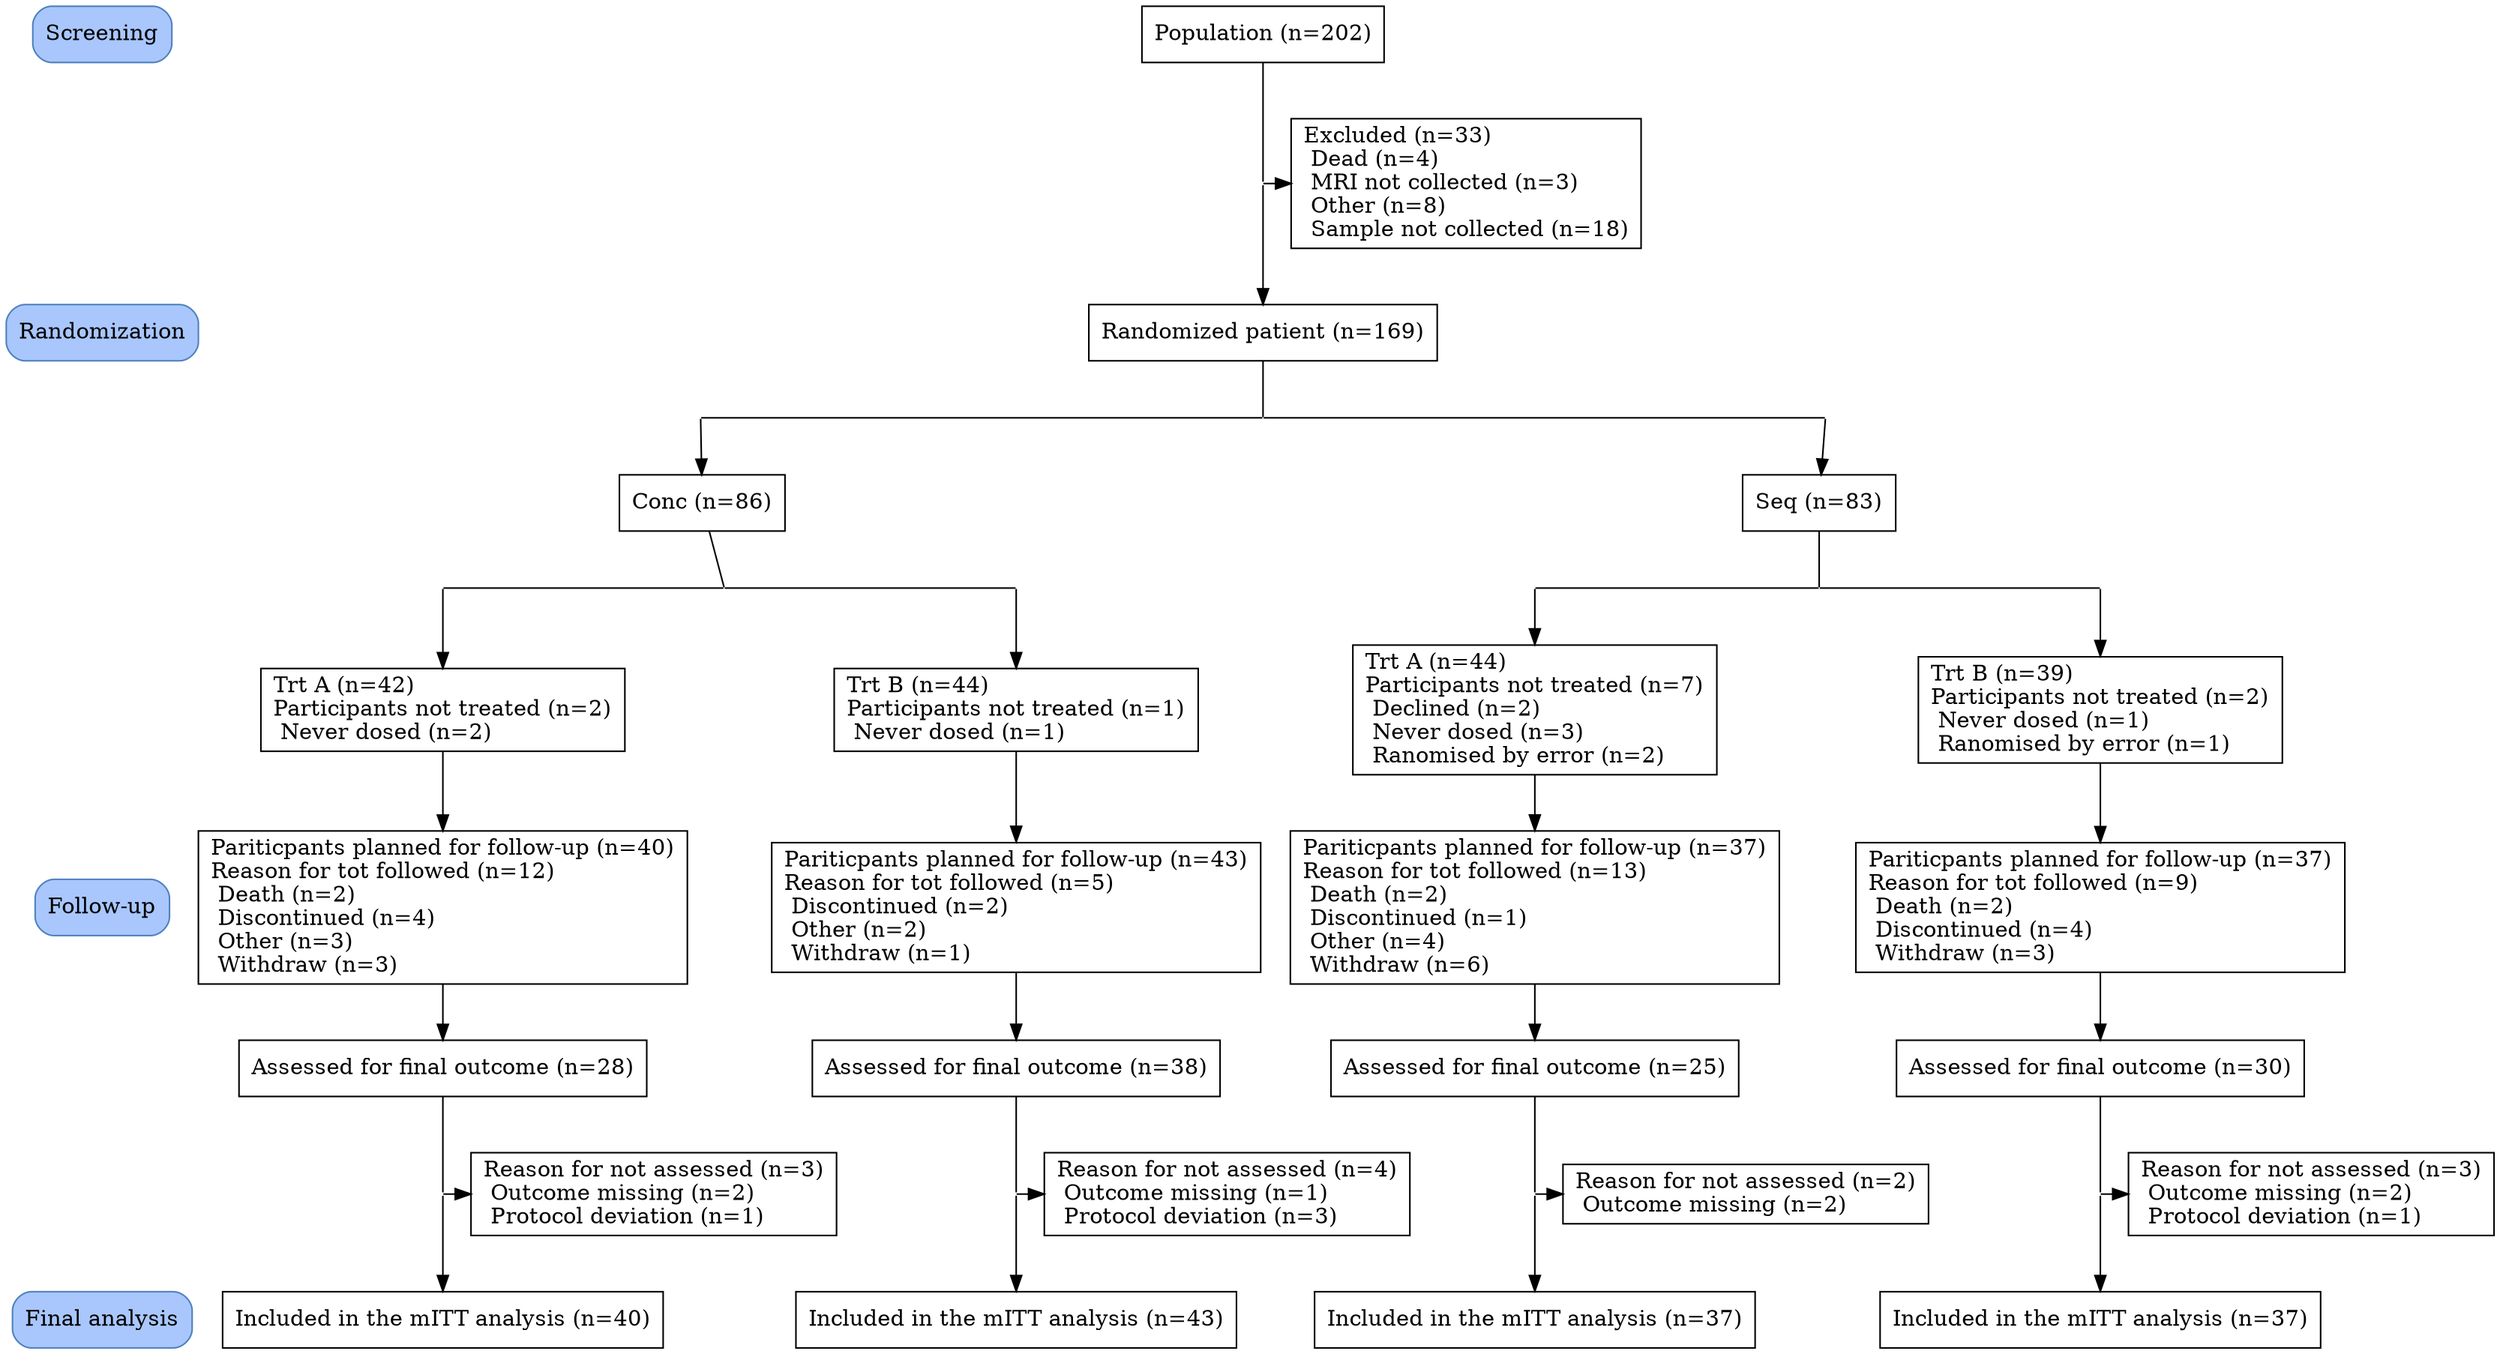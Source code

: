 digraph consort_diagram {
  graph [layout = dot]

node [shape = rectangle, style = "rounded,filled", fillcolor = "#A9C7FD" color = "#4F81BD"]
label26 [label = "Screening"]
label27 [label = "Randomization"]
label28 [label = "Follow-up"]
label29 [label = "Final analysis"]


edge[style=invis];
label26 -> label27 -> label28 -> label29;


# node definitions with substituted label text
  node [shape = rectangle, fillcolor = Biege, style="", fillcolor = "", color = ""]

node1 [label = "Population (n=202)"]
node2 [label = "Excluded (n=33)\l Dead (n=4)\l MRI not collected (n=3)\l Other (n=8)\l Sample not collected (n=18)\l"]
node3 [label = "Randomized patient (n=169)"]
node4 [label = "Conc (n=86)"]
node5 [label = "Seq (n=83)"]
node6 [label = "Trt A (n=42)\lParticipants not treated (n=2)\l Never dosed (n=2)\l"]
node7 [label = "Trt B (n=44)\lParticipants not treated (n=1)\l Never dosed (n=1)\l"]
node8 [label = "Trt A (n=44)\lParticipants not treated (n=7)\l Declined (n=2)\l Never dosed (n=3)\l Ranomised by error (n=2)\l"]
node9 [label = "Trt B (n=39)\lParticipants not treated (n=2)\l Never dosed (n=1)\l Ranomised by error (n=1)\l"]
node10 [label = "Pariticpants planned for follow-up (n=40)\lReason for tot followed (n=12)\l Death (n=2)\l Discontinued (n=4)\l Other (n=3)\l Withdraw (n=3)\l"]
node11 [label = "Pariticpants planned for follow-up (n=43)\lReason for tot followed (n=5)\l Discontinued (n=2)\l Other (n=2)\l Withdraw (n=1)\l"]
node12 [label = "Pariticpants planned for follow-up (n=37)\lReason for tot followed (n=13)\l Death (n=2)\l Discontinued (n=1)\l Other (n=4)\l Withdraw (n=6)\l"]
node13 [label = "Pariticpants planned for follow-up (n=37)\lReason for tot followed (n=9)\l Death (n=2)\l Discontinued (n=4)\l Withdraw (n=3)\l"]
node14 [label = "Assessed for final outcome (n=28)"]
node15 [label = "Assessed for final outcome (n=38)"]
node16 [label = "Assessed for final outcome (n=25)"]
node17 [label = "Assessed for final outcome (n=30)"]
node18 [label = "Reason for not assessed (n=3)\l Outcome missing (n=2)\l Protocol deviation (n=1)\l"]
node19 [label = "Reason for not assessed (n=4)\l Outcome missing (n=1)\l Protocol deviation (n=3)\l"]
node20 [label = "Reason for not assessed (n=2)\l Outcome missing (n=2)\l"]
node21 [label = "Reason for not assessed (n=3)\l Outcome missing (n=2)\l Protocol deviation (n=1)\l"]
node22 [label = "Included in the mITT analysis (n=40)"]
node23 [label = "Included in the mITT analysis (n=43)"]
node24 [label = "Included in the mITT analysis (n=37)"]
node25 [label = "Included in the mITT analysis (n=37)"]


## Invisible point node for joints

node [shape = point, width = 0, style=invis]

P1 P2 P3 P4 P5 P6 P7 P8 P9 P10 P11 P12 P13 P14

subgraph {
  rank = same; rankdir = LR; label26;  node1;
  }
subgraph {
  rank = same; rankdir = LR; P1; node2;
  }
subgraph {
  rank = same; rankdir = LR; P2; P3; P4;
  }
subgraph {
  rank = same; rankdir = LR; node4; node5;
  }
subgraph {
  rank = same; rankdir = LR; P5; P6; P7; P8; P9; P10;
  }
subgraph {
  rank = same; rankdir = LR; node6; node7; node8; node9;
  }
subgraph {
  rank = same; rankdir = LR; label28;  node10; node11; node12; node13;
  }
subgraph {
  rank = same; rankdir = LR; node14; node15; node16; node17;
  }
subgraph {
  rank = same; rankdir = LR; P11; node18;
  }
subgraph {
  rank = same; rankdir = LR; label29;  node22; node23; node24; node25;
  }
subgraph {
  rank = same; rankdir = LR; node18; node19; node20; node21;
  }
subgraph {
  rank = same; rankdir = LR; P12; node19;
  }
subgraph {
  rank = same; rankdir = LR; P13; node20;
  }
subgraph {
  rank = same; rankdir = LR; P14; node21;
  }
subgraph {
  rank = same; rankdir = LR; label27; node3;
  }

edge[style=""];

node1 -> P1 [arrowhead = none];
P1 -> node2;
P1 -> node3;
node3 -> P3 [arrowhead = none];
P2 -> node4;
P4 -> node5;
P2 -> P3 -> P4 [arrowhead = none, minlen = 20.0];
node4 -> P6 [arrowhead = none];
P5 -> node6;
P7 -> node7;
P5 -> P6 -> P7 [arrowhead = none, minlen = 10.0];
node5 -> P9 [arrowhead = none];
P8 -> node8;
P10 -> node9;
P8 -> P9 -> P10 [arrowhead = none, minlen = 10.0];
P7 -> P8 [style=invis];
node6 -> node10;
node7 -> node11;
node8 -> node12;
node9 -> node13;
node10 -> node14;
node11 -> node15;
node12 -> node16;
node13 -> node17;
node14 -> P11 [arrowhead = none];
P11 -> node18;
P11 -> node22;
node15 -> P12 [arrowhead = none];
P12 -> node19;
P12 -> node23;
node16 -> P13 [arrowhead = none];
P13 -> node20;
P13 -> node24;
node17 -> P14 [arrowhead = none];
P14 -> node21;
P14 -> node25;


}

